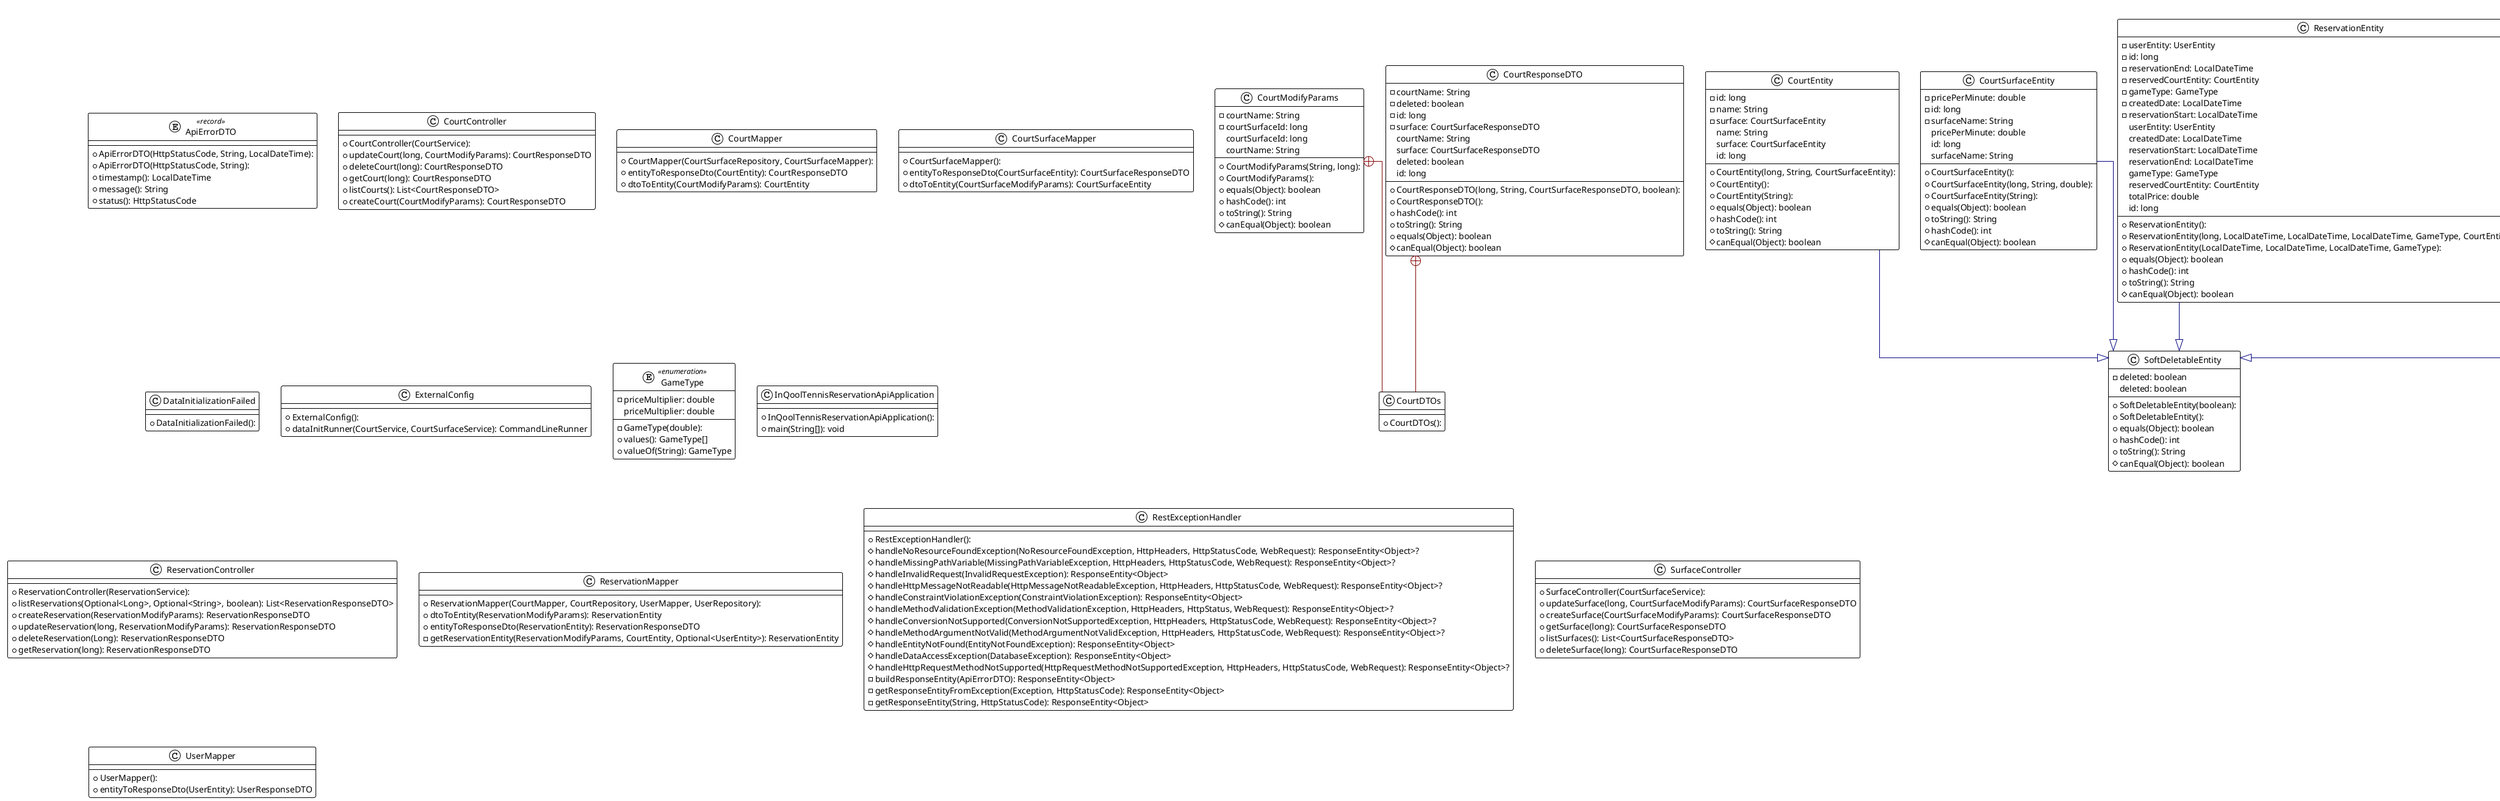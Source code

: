 @startuml

!theme plain
top to bottom direction
skinparam linetype ortho

entity ApiErrorDTO << record >> {
  + ApiErrorDTO(HttpStatusCode, String, LocalDateTime): 
  + ApiErrorDTO(HttpStatusCode, String): 
  + timestamp(): LocalDateTime
  + message(): String
  + status(): HttpStatusCode
}
class CourtController {
  + CourtController(CourtService): 
  + updateCourt(long, CourtModifyParams): CourtResponseDTO
  + deleteCourt(long): CourtResponseDTO
  + getCourt(long): CourtResponseDTO
  + listCourts(): List<CourtResponseDTO>
  + createCourt(CourtModifyParams): CourtResponseDTO
}
class CourtDTOs {
  + CourtDTOs(): 
}
class CourtEntity {
  + CourtEntity(long, String, CourtSurfaceEntity): 
  + CourtEntity(): 
  + CourtEntity(String): 
  - id: long
  - name: String
  - surface: CourtSurfaceEntity
  + equals(Object): boolean
  + hashCode(): int
  + toString(): String
  # canEqual(Object): boolean
   name: String
   surface: CourtSurfaceEntity
   id: long
}
class CourtMapper {
  + CourtMapper(CourtSurfaceRepository, CourtSurfaceMapper): 
  + entityToResponseDto(CourtEntity): CourtResponseDTO
  + dtoToEntity(CourtModifyParams): CourtEntity
}
class CourtModifyParams {
  + CourtModifyParams(String, long): 
  + CourtModifyParams(): 
  - courtName: String
  - courtSurfaceId: long
  + equals(Object): boolean
  + hashCode(): int
  + toString(): String
  # canEqual(Object): boolean
   courtSurfaceId: long
   courtName: String
}
interface CourtRepository << interface >> {
  + listCourtsForSurface(long): List<CourtEntity>
  + createCourt(CourtEntity): Optional<CourtEntity>
  + deleteCourt(long): Optional<CourtEntity>
  + listCourts(): List<CourtEntity>
  + updateCourt(long, CourtEntity): Optional<CourtEntity>
  + getCourtById(long): Optional<CourtEntity>
}
class CourtRepositoryImpl {
  + CourtRepositoryImpl(ReservationRepository): 
  + createCourt(CourtEntity): Optional<CourtEntity>
  + deleteCourt(long): Optional<CourtEntity>
  + listCourtsForSurface(long): List<CourtEntity>
  + getCourtById(long): Optional<CourtEntity>
  + listCourts(): List<CourtEntity>
  + updateCourt(long, CourtEntity): Optional<CourtEntity>
}
class CourtResponseDTO {
  + CourtResponseDTO(long, String, CourtSurfaceResponseDTO, boolean): 
  + CourtResponseDTO(): 
  - courtName: String
  - deleted: boolean
  - id: long
  - surface: CourtSurfaceResponseDTO
  + hashCode(): int
  + toString(): String
  + equals(Object): boolean
  # canEqual(Object): boolean
   courtName: String
   surface: CourtSurfaceResponseDTO
   deleted: boolean
   id: long
}
interface CourtService << interface >> {
  + createCourt(CourtModifyParams): CourtResponseDTO
  + deleteCourt(long): CourtResponseDTO
  + getCourt(long): CourtResponseDTO
  + editCourt(long, CourtModifyParams): CourtResponseDTO
   allCourts: List<CourtResponseDTO>
}
class CourtServiceImpl {
  + CourtServiceImpl(CourtRepository, CourtMapper): 
  + editCourt(long, CourtModifyParams): CourtResponseDTO
  + createCourt(CourtModifyParams): CourtResponseDTO
  + getCourt(long): CourtResponseDTO
  + deleteCourt(long): CourtResponseDTO
  # courtExists(long): boolean
   allCourts: List<CourtResponseDTO>
}
class CourtSurfaceDTOs {
  + CourtSurfaceDTOs(): 
}
class CourtSurfaceEntity {
  + CourtSurfaceEntity(): 
  + CourtSurfaceEntity(long, String, double): 
  + CourtSurfaceEntity(String): 
  - pricePerMinute: double
  - id: long
  - surfaceName: String
  + equals(Object): boolean
  + toString(): String
  + hashCode(): int
  # canEqual(Object): boolean
   pricePerMinute: double
   id: long
   surfaceName: String
}
class CourtSurfaceMapper {
  + CourtSurfaceMapper(): 
  + entityToResponseDto(CourtSurfaceEntity): CourtSurfaceResponseDTO
  + dtoToEntity(CourtSurfaceModifyParams): CourtSurfaceEntity
}
class CourtSurfaceModifyParams {
  + CourtSurfaceModifyParams(String, double): 
  + CourtSurfaceModifyParams(): 
  - surfaceName: String
  - pricePerMinute: double
  + equals(Object): boolean
  + hashCode(): int
  + toString(): String
  # canEqual(Object): boolean
   pricePerMinute: double
   surfaceName: String
}
interface CourtSurfaceRepository << interface >> {
  + deleteCourtSurface(long): Optional<CourtSurfaceEntity>
  + listCourtSurfaces(): List<CourtSurfaceEntity>
  + getCourtSurfaceById(long): Optional<CourtSurfaceEntity>
  + createCourtSurface(CourtSurfaceEntity): Optional<CourtSurfaceEntity>
  + updateCourtSurface(long, CourtSurfaceEntity): Optional<CourtSurfaceEntity>
}
class CourtSurfaceRepositoryImpl {
  + CourtSurfaceRepositoryImpl(CourtRepository): 
  + deleteCourtSurface(long): Optional<CourtSurfaceEntity>
  + listCourtSurfaces(): List<CourtSurfaceEntity>
  + getCourtSurfaceById(long): Optional<CourtSurfaceEntity>
  + createCourtSurface(CourtSurfaceEntity): Optional<CourtSurfaceEntity>
  + updateCourtSurface(long, CourtSurfaceEntity): Optional<CourtSurfaceEntity>
}
class CourtSurfaceResponseDTO {
  + CourtSurfaceResponseDTO(long, String, double, boolean): 
  + CourtSurfaceResponseDTO(): 
  - id: long
  - deleted: boolean
  - pricePerMinute: double
  - surfaceName: String
  + toString(): String
  + equals(Object): boolean
  + hashCode(): int
  # canEqual(Object): boolean
   surfaceName: String
   deleted: boolean
   pricePerMinute: double
   id: long
}
interface CourtSurfaceService << interface >> {
  + getSurface(long): CourtSurfaceResponseDTO
  + deleteSurface(long): CourtSurfaceResponseDTO
  + editSurface(long, CourtSurfaceModifyParams): CourtSurfaceResponseDTO
  + createSurface(CourtSurfaceModifyParams): CourtSurfaceResponseDTO
   allSurfaces: List<CourtSurfaceResponseDTO>
}
class CourtSurfaceServiceImpl {
  + CourtSurfaceServiceImpl(CourtSurfaceRepository, CourtSurfaceMapper): 
  + getSurface(long): CourtSurfaceResponseDTO
  + deleteSurface(long): CourtSurfaceResponseDTO
  + createSurface(CourtSurfaceModifyParams): CourtSurfaceResponseDTO
  + editSurface(long, CourtSurfaceModifyParams): CourtSurfaceResponseDTO
  # surfaceExists(long): boolean
   allSurfaces: List<CourtSurfaceResponseDTO>
}
class DataInitializationFailed {
  + DataInitializationFailed(): 
}
class DatabaseException {
  + DatabaseException(): 
  + DatabaseException(String): 
}
class EntityNotFoundException {
  + EntityNotFoundException(): 
  + EntityNotFoundException(String): 
}
class ExceptionWithMessagePrefix {
  + ExceptionWithMessagePrefix(String, String): 
  + ExceptionWithMessagePrefix(String): 
  - applyMessagePrefix(String, String): String
}
class ExternalConfig {
  + ExternalConfig(): 
  + dataInitRunner(CourtService, CourtSurfaceService): CommandLineRunner
}
enum GameType << enumeration >> {
  - GameType(double): 
  - priceMultiplier: double
  + values(): GameType[]
  + valueOf(String): GameType
   priceMultiplier: double
}
class InQoolTennisReservationApiApplication {
  + InQoolTennisReservationApiApplication(): 
  + main(String[]): void
}
class InvalidRequestException {
  + InvalidRequestException(): 
  + InvalidRequestException(String): 
}
interface RepositoryForSoftDeletableEntity << interface >> {
  + entityNotDeletetPredicate(CriteriaBuilder, Root<T>): Predicate
  + entityExists(EntityManager, Class<T>, Object): boolean
}
class ReservationController {
  + ReservationController(ReservationService): 
  + listReservations(Optional<Long>, Optional<String>, boolean): List<ReservationResponseDTO>
  + createReservation(ReservationModifyParams): ReservationResponseDTO
  + updateReservation(long, ReservationModifyParams): ReservationResponseDTO
  + deleteReservation(Long): ReservationResponseDTO
  + getReservation(long): ReservationResponseDTO
}
class ReservationDTOs {
  + ReservationDTOs(): 
}
class ReservationEntity {
  + ReservationEntity(): 
  + ReservationEntity(long, LocalDateTime, LocalDateTime, LocalDateTime, GameType, CourtEntity, UserEntity): 
  + ReservationEntity(LocalDateTime, LocalDateTime, LocalDateTime, GameType): 
  - userEntity: UserEntity
  - id: long
  - reservationEnd: LocalDateTime
  - reservedCourtEntity: CourtEntity
  - gameType: GameType
  - createdDate: LocalDateTime
  - reservationStart: LocalDateTime
  + equals(Object): boolean
  + hashCode(): int
  + toString(): String
  # canEqual(Object): boolean
   userEntity: UserEntity
   createdDate: LocalDateTime
   reservationStart: LocalDateTime
   reservationEnd: LocalDateTime
   gameType: GameType
   reservedCourtEntity: CourtEntity
   totalPrice: double
   id: long
}
class ReservationMapper {
  + ReservationMapper(CourtMapper, CourtRepository, UserMapper, UserRepository): 
  + dtoToEntity(ReservationModifyParams): ReservationEntity
  + entityToResponseDto(ReservationEntity): ReservationResponseDTO
  - getReservationEntity(ReservationModifyParams, CourtEntity, Optional<UserEntity>): ReservationEntity
}
class ReservationModifyParams {
  + ReservationModifyParams(LocalDateTime, LocalDateTime, GameType, long, UserModifyParams): 
  + ReservationModifyParams(): 
  - reservationStart: LocalDateTime
  - reservationEnd: LocalDateTime
  - gameType: GameType
  - courtId: long
  - customer: UserModifyParams
  + toString(): String
  + hashCode(): int
  + equals(Object): boolean
  # canEqual(Object): boolean
   reservationEnd: LocalDateTime
   courtId: long
   gameType: GameType
   reservationStart: LocalDateTime
   customer: UserModifyParams
}
interface ReservationRepository << interface >> {
  + updateReservation(long, ReservationEntity): Optional<ReservationEntity>
  + getReservationById(long): Optional<ReservationEntity>
  + overlapsExistingReservations(long, LocalDateTime, LocalDateTime, Optional<Long>): boolean
  + listReservations(long, boolean): List<ReservationEntity>
  + listReservations(String, boolean): List<ReservationEntity>
  + deleteReservation(long): Optional<ReservationEntity>
  + createReservation(ReservationEntity): Optional<ReservationEntity>
}
class ReservationRepositoryImpl {
  + ReservationRepositoryImpl(): 
  + createReservation(ReservationEntity): Optional<ReservationEntity>
  + getReservationById(long): Optional<ReservationEntity>
  + listReservations(long, boolean): List<ReservationEntity>
  + updateReservation(long, ReservationEntity): Optional<ReservationEntity>
  + deleteReservation(long): Optional<ReservationEntity>
  + listReservations(String, boolean): List<ReservationEntity>
  + overlapsExistingReservations(long, LocalDateTime, LocalDateTime, Optional<Long>): boolean
  # listReservations(Optional<Long>, Optional<String>, boolean): List<ReservationEntity>
}
class ReservationResponseDTO {
  + ReservationResponseDTO(): 
  + ReservationResponseDTO(long, LocalDateTime, LocalDateTime, LocalDateTime, GameType, double, CourtResponseDTO, UserResponseDTO, boolean): 
  - price: double
  - id: long
  - deleted: boolean
  - reservationEnd: LocalDateTime
  - customer: UserResponseDTO
  - gameType: GameType
  - created: LocalDateTime
  - reservationStart: LocalDateTime
  - court: CourtResponseDTO
  + hashCode(): int
  + equals(Object): boolean
  + toString(): String
  # canEqual(Object): boolean
   deleted: boolean
   customer: UserResponseDTO
   reservationStart: LocalDateTime
   price: double
   court: CourtResponseDTO
   created: LocalDateTime
   reservationEnd: LocalDateTime
   gameType: GameType
   id: long
}
interface ReservationService << interface >> {
  + editReservation(long, ReservationModifyParams): ReservationResponseDTO
  + getReservation(long): ReservationResponseDTO
  + getReservationsForUser(String, boolean): List<ReservationResponseDTO>
  + getReservationsOnCourt(long, boolean): List<ReservationResponseDTO>
  + createReservation(ReservationModifyParams): ReservationResponseDTO
  + deleteReservation(long): ReservationResponseDTO
}
class ReservationServiceImpl {
  + ReservationServiceImpl(ReservationRepository, ReservationMapper, ReservationValidator): 
  + createReservation(ReservationModifyParams): ReservationResponseDTO
  + getReservationsOnCourt(long, boolean): List<ReservationResponseDTO>
  + getReservation(long): ReservationResponseDTO
  + deleteReservation(long): ReservationResponseDTO
  + getReservationsForUser(String, boolean): List<ReservationResponseDTO>
  + editReservation(long, ReservationModifyParams): ReservationResponseDTO
  # reservationExists(long): boolean
}
interface ReservationValidator << interface >> {
  + validateReservationRequest(Optional<Long>, ReservationModifyParams): void
}
class ReservationValidatorImpl {
  + ReservationValidatorImpl(ReservationRepository, UserValidator): 
  + validateReservationRequest(Optional<Long>, ReservationModifyParams): void
  - validateDateInterval(ReservationModifyParams): void
}
class RestExceptionHandler {
  + RestExceptionHandler(): 
  # handleNoResourceFoundException(NoResourceFoundException, HttpHeaders, HttpStatusCode, WebRequest): ResponseEntity<Object>?
  # handleMissingPathVariable(MissingPathVariableException, HttpHeaders, HttpStatusCode, WebRequest): ResponseEntity<Object>?
  # handleInvalidRequest(InvalidRequestException): ResponseEntity<Object>
  # handleHttpMessageNotReadable(HttpMessageNotReadableException, HttpHeaders, HttpStatusCode, WebRequest): ResponseEntity<Object>?
  # handleConstraintViolationException(ConstraintViolationException): ResponseEntity<Object>
  # handleMethodValidationException(MethodValidationException, HttpHeaders, HttpStatus, WebRequest): ResponseEntity<Object>?
  # handleConversionNotSupported(ConversionNotSupportedException, HttpHeaders, HttpStatusCode, WebRequest): ResponseEntity<Object>?
  # handleMethodArgumentNotValid(MethodArgumentNotValidException, HttpHeaders, HttpStatusCode, WebRequest): ResponseEntity<Object>?
  # handleEntityNotFound(EntityNotFoundException): ResponseEntity<Object>
  # handleDataAccessException(DatabaseException): ResponseEntity<Object>
  # handleHttpRequestMethodNotSupported(HttpRequestMethodNotSupportedException, HttpHeaders, HttpStatusCode, WebRequest): ResponseEntity<Object>?
  - buildResponseEntity(ApiErrorDTO): ResponseEntity<Object>
  - getResponseEntityFromException(Exception, HttpStatusCode): ResponseEntity<Object>
  - getResponseEntity(String, HttpStatusCode): ResponseEntity<Object>
}
class SoftDeletableEntity {
  + SoftDeletableEntity(boolean): 
  + SoftDeletableEntity(): 
  - deleted: boolean
  + equals(Object): boolean
  + hashCode(): int
  + toString(): String
  # canEqual(Object): boolean
   deleted: boolean
}
class SurfaceController {
  + SurfaceController(CourtSurfaceService): 
  + updateSurface(long, CourtSurfaceModifyParams): CourtSurfaceResponseDTO
  + createSurface(CourtSurfaceModifyParams): CourtSurfaceResponseDTO
  + getSurface(long): CourtSurfaceResponseDTO
  + listSurfaces(): List<CourtSurfaceResponseDTO>
  + deleteSurface(long): CourtSurfaceResponseDTO
}
class UserDTOs {
  + UserDTOs(): 
}
class UserEntity {
  + UserEntity(long, String, String): 
  + UserEntity(): 
  + UserEntity(String, String): 
  - name: String
  - phone: String
  - id: long
  + equals(Object): boolean
  + toString(): String
  + hashCode(): int
  # canEqual(Object): boolean
   name: String
   phone: String
   id: long
}
class UserMapper {
  + UserMapper(): 
  + entityToResponseDto(UserEntity): UserResponseDTO
}
class UserModifyParams {
  + UserModifyParams(String, String): 
  + UserModifyParams(): 
  - name: String
  - phone: String
  + equals(Object): boolean
  + hashCode(): int
  + toString(): String
  # canEqual(Object): boolean
   name: String
   phone: String
}
interface UserRepository << interface >> {
  + getUserByPhone(String): Optional<UserEntity>
}
class UserRepositoryImpl {
  + UserRepositoryImpl(): 
  + getUserByPhone(String): Optional<UserEntity>
}
class UserResponseDTO {
  + UserResponseDTO(long, String, String, boolean): 
  + UserResponseDTO(): 
  - id: long
  - phone: String
  - deleted: boolean
  - name: String
  + hashCode(): int
  + equals(Object): boolean
  + toString(): String
  # canEqual(Object): boolean
   name: String
   deleted: boolean
   phone: String
   id: long
}
interface UserValidator << interface >> {
  + validateUserDataMatchOrUserNotExists(UserModifyParams): void
}
class UserValidatorImpl {
  + UserValidatorImpl(UserRepository): 
  + validateUserDataMatchOrUserNotExists(UserModifyParams): void
}

CourtEntity                            -[#000082,plain]-^  SoftDeletableEntity                   
CourtModifyParams                      +-[#820000,plain]-  CourtDTOs                             
CourtRepository                        -[#008200,plain]-^  RepositoryForSoftDeletableEntity      
CourtRepositoryImpl                    -[#008200,dashed]-^  CourtRepository                       
CourtResponseDTO                       +-[#820000,plain]-  CourtDTOs                             
CourtServiceImpl                       -[#008200,dashed]-^  CourtService                          
CourtSurfaceEntity                     -[#000082,plain]-^  SoftDeletableEntity                   
CourtSurfaceModifyParams               +-[#820000,plain]-  CourtSurfaceDTOs                      
CourtSurfaceRepository                 -[#008200,plain]-^  RepositoryForSoftDeletableEntity      
CourtSurfaceRepositoryImpl             -[#008200,dashed]-^  CourtSurfaceRepository                
CourtSurfaceResponseDTO                +-[#820000,plain]-  CourtSurfaceDTOs                      
CourtSurfaceServiceImpl                -[#008200,dashed]-^  CourtSurfaceService                   
DatabaseException                      -[#000082,plain]-^  ExceptionWithMessagePrefix            
EntityNotFoundException                -[#000082,plain]-^  ExceptionWithMessagePrefix            
InvalidRequestException                -[#000082,plain]-^  ExceptionWithMessagePrefix            
ReservationEntity                      -[#000082,plain]-^  SoftDeletableEntity                   
ReservationModifyParams                +-[#820000,plain]-  ReservationDTOs                       
ReservationRepository                  -[#008200,plain]-^  RepositoryForSoftDeletableEntity      
ReservationRepositoryImpl              -[#008200,dashed]-^  ReservationRepository                 
ReservationResponseDTO                 +-[#820000,plain]-  ReservationDTOs                       
ReservationServiceImpl                 -[#008200,dashed]-^  ReservationService                    
ReservationValidatorImpl               -[#008200,dashed]-^  ReservationValidator                  
UserEntity                             -[#000082,plain]-^  SoftDeletableEntity                   
UserModifyParams                       +-[#820000,plain]-  UserDTOs                              
UserRepository                         -[#008200,plain]-^  RepositoryForSoftDeletableEntity      
UserRepositoryImpl                     -[#008200,dashed]-^  UserRepository                        
UserResponseDTO                        +-[#820000,plain]-  UserDTOs                              
UserValidatorImpl                      -[#008200,dashed]-^  UserValidator                         
@enduml
